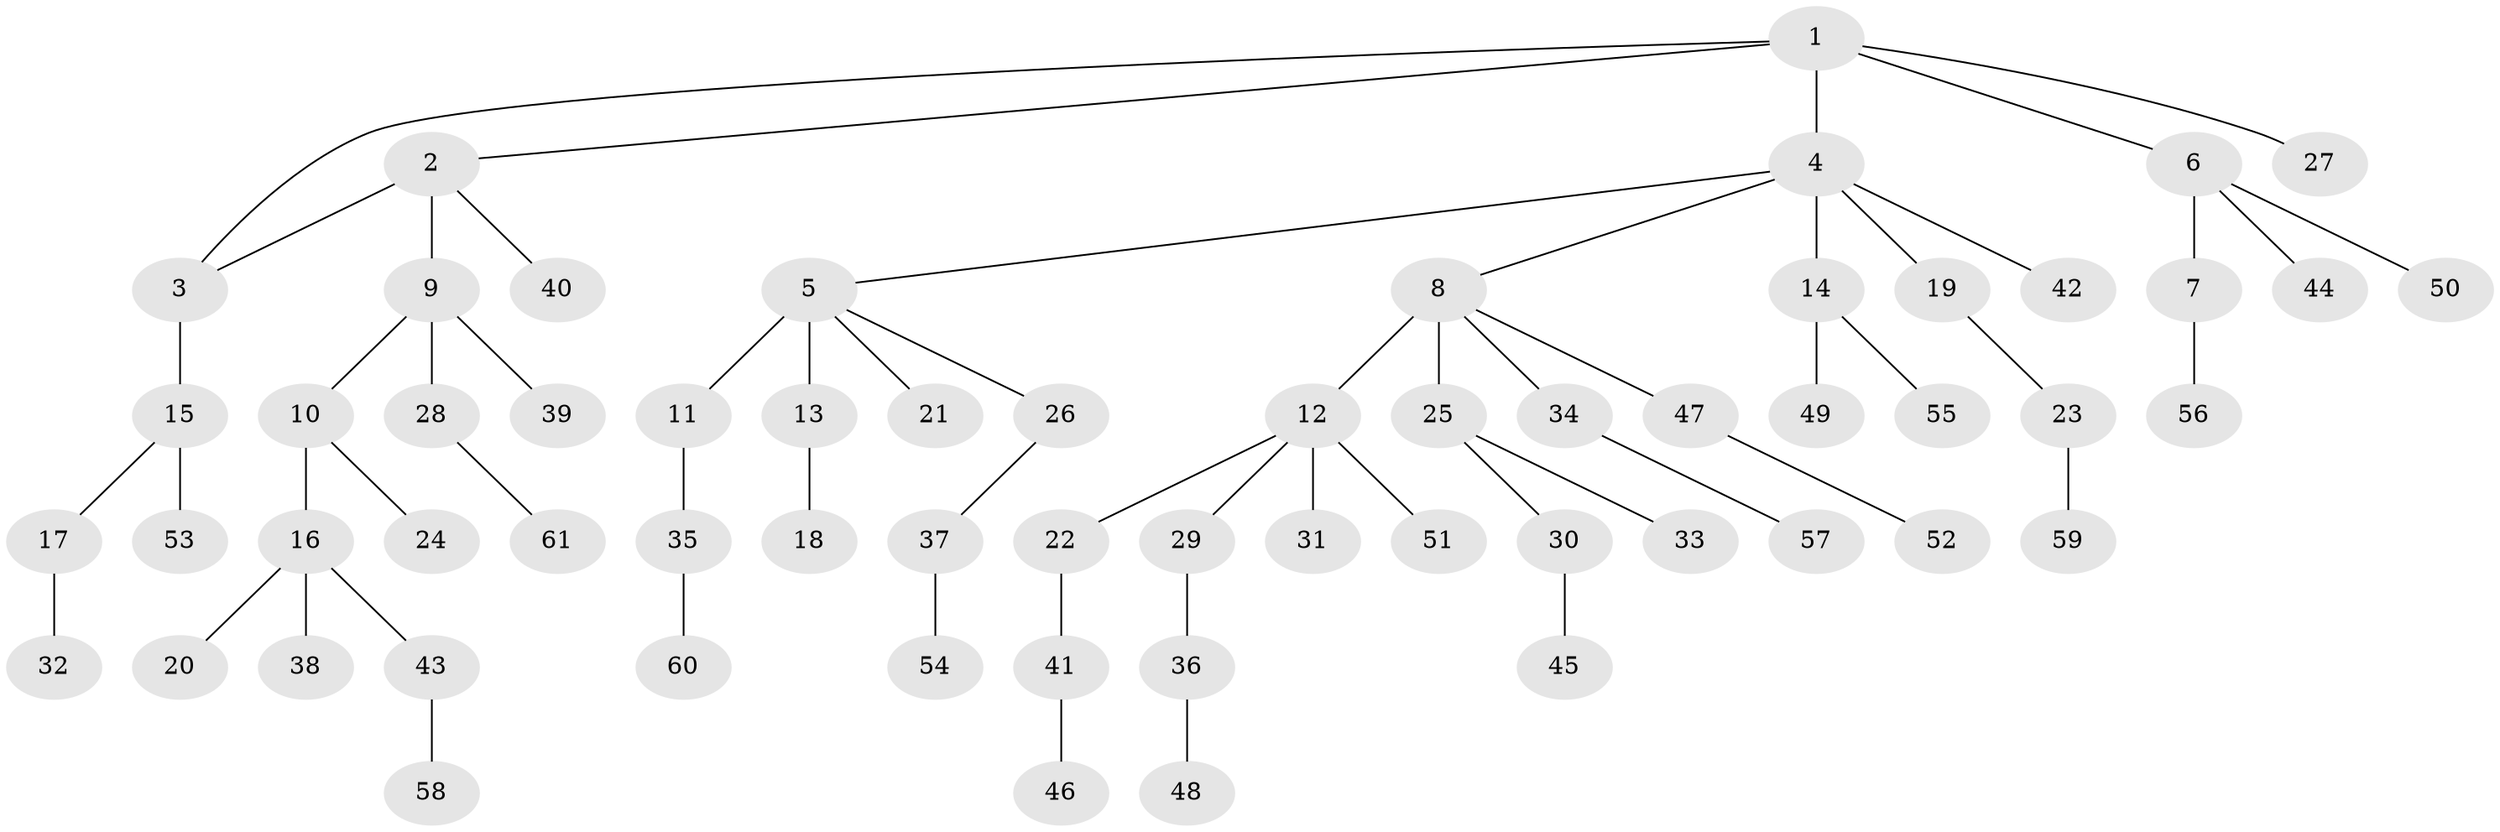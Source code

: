// original degree distribution, {6: 0.01652892561983471, 9: 0.008264462809917356, 2: 0.2892561983471074, 7: 0.01652892561983471, 5: 0.01652892561983471, 3: 0.10743801652892562, 8: 0.008264462809917356, 4: 0.04132231404958678, 1: 0.49586776859504134}
// Generated by graph-tools (version 1.1) at 2025/34/03/09/25 02:34:11]
// undirected, 61 vertices, 61 edges
graph export_dot {
graph [start="1"]
  node [color=gray90,style=filled];
  1;
  2;
  3;
  4;
  5;
  6;
  7;
  8;
  9;
  10;
  11;
  12;
  13;
  14;
  15;
  16;
  17;
  18;
  19;
  20;
  21;
  22;
  23;
  24;
  25;
  26;
  27;
  28;
  29;
  30;
  31;
  32;
  33;
  34;
  35;
  36;
  37;
  38;
  39;
  40;
  41;
  42;
  43;
  44;
  45;
  46;
  47;
  48;
  49;
  50;
  51;
  52;
  53;
  54;
  55;
  56;
  57;
  58;
  59;
  60;
  61;
  1 -- 2 [weight=1.0];
  1 -- 3 [weight=1.0];
  1 -- 4 [weight=1.0];
  1 -- 6 [weight=1.0];
  1 -- 27 [weight=1.0];
  2 -- 3 [weight=1.0];
  2 -- 9 [weight=5.0];
  2 -- 40 [weight=1.0];
  3 -- 15 [weight=4.0];
  4 -- 5 [weight=1.0];
  4 -- 8 [weight=1.0];
  4 -- 14 [weight=1.0];
  4 -- 19 [weight=1.0];
  4 -- 42 [weight=1.0];
  5 -- 11 [weight=1.0];
  5 -- 13 [weight=3.0];
  5 -- 21 [weight=1.0];
  5 -- 26 [weight=1.0];
  6 -- 7 [weight=1.0];
  6 -- 44 [weight=1.0];
  6 -- 50 [weight=1.0];
  7 -- 56 [weight=1.0];
  8 -- 12 [weight=3.0];
  8 -- 25 [weight=1.0];
  8 -- 34 [weight=1.0];
  8 -- 47 [weight=1.0];
  9 -- 10 [weight=1.0];
  9 -- 28 [weight=1.0];
  9 -- 39 [weight=1.0];
  10 -- 16 [weight=1.0];
  10 -- 24 [weight=1.0];
  11 -- 35 [weight=1.0];
  12 -- 22 [weight=1.0];
  12 -- 29 [weight=1.0];
  12 -- 31 [weight=1.0];
  12 -- 51 [weight=1.0];
  13 -- 18 [weight=1.0];
  14 -- 49 [weight=1.0];
  14 -- 55 [weight=1.0];
  15 -- 17 [weight=1.0];
  15 -- 53 [weight=1.0];
  16 -- 20 [weight=1.0];
  16 -- 38 [weight=1.0];
  16 -- 43 [weight=2.0];
  17 -- 32 [weight=2.0];
  19 -- 23 [weight=2.0];
  22 -- 41 [weight=1.0];
  23 -- 59 [weight=1.0];
  25 -- 30 [weight=1.0];
  25 -- 33 [weight=1.0];
  26 -- 37 [weight=1.0];
  28 -- 61 [weight=1.0];
  29 -- 36 [weight=1.0];
  30 -- 45 [weight=1.0];
  34 -- 57 [weight=1.0];
  35 -- 60 [weight=1.0];
  36 -- 48 [weight=2.0];
  37 -- 54 [weight=2.0];
  41 -- 46 [weight=1.0];
  43 -- 58 [weight=1.0];
  47 -- 52 [weight=1.0];
}
